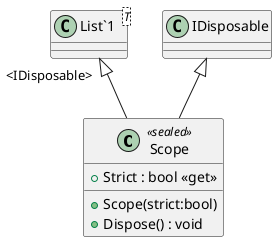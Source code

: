 @startuml
class Scope <<sealed>> {
    + Strict : bool <<get>>
    + Scope(strict:bool)
    + Dispose() : void
}
class "List`1"<T> {
}
"List`1" "<IDisposable>" <|-- Scope
IDisposable <|-- Scope
@enduml
